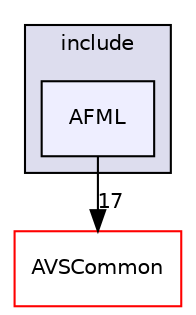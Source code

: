 digraph "/avs-cpp-sdk-tools/cm/autoCM_publicRepo/avs-device-sdk/AFML/include/AFML" {
  compound=true
  node [ fontsize="10", fontname="Helvetica"];
  edge [ labelfontsize="10", labelfontname="Helvetica"];
  subgraph clusterdir_275bd4c7f9218fea92087aadc583fdf2 {
    graph [ bgcolor="#ddddee", pencolor="black", label="include" fontname="Helvetica", fontsize="10", URL="dir_275bd4c7f9218fea92087aadc583fdf2.html"]
  dir_f6d6b70c5306129e9516277034a058e2 [shape=box, label="AFML", style="filled", fillcolor="#eeeeff", pencolor="black", URL="dir_f6d6b70c5306129e9516277034a058e2.html"];
  }
  dir_13e65effb2bde530b17b3d5eefcd0266 [shape=box label="AVSCommon" fillcolor="white" style="filled" color="red" URL="dir_13e65effb2bde530b17b3d5eefcd0266.html"];
  dir_f6d6b70c5306129e9516277034a058e2->dir_13e65effb2bde530b17b3d5eefcd0266 [headlabel="17", labeldistance=1.5 headhref="dir_000027_000009.html"];
}
